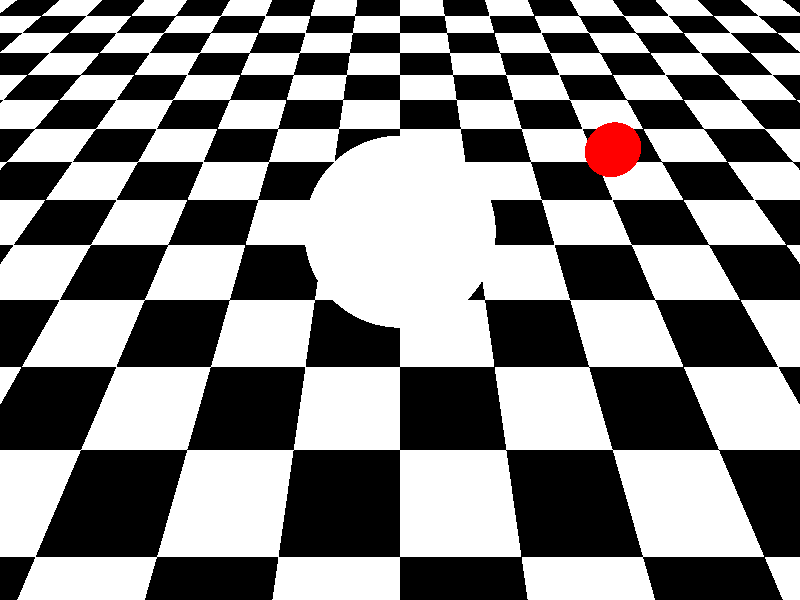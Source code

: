#include "colors.inc"
#include "glass.inc"                     

global_settings{
        photons{
                count 20000
        }
}                

camera{
        location <0,5,-5>
        look_at <0,0,0>
}


light_source{
        <2,2,0>
        color White
        photons{
                refraction on
        }
        looks_like{
                sphere{
                        <0,0,0>, .25
                        pigment{color Red}
                        finish{ambient .5}
                }
        }                                
}

plane{
        <0,1,0>,0
        pigment{checker color Black color White}
}

sphere{
        <0,1,0>,1
        texture{T_Glass1
                //normal{bumps 1 scale .2} 
        }
        finish{F_Glass1}
        interior{
                ior 1.5
                dispersion 1.1
                dispersion_samples 100
        }
        photons{
                target
                refraction on}
}                
                                             